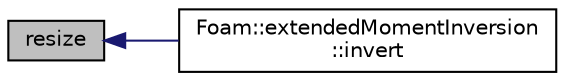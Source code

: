 digraph "resize"
{
  bgcolor="transparent";
  edge [fontname="Helvetica",fontsize="10",labelfontname="Helvetica",labelfontsize="10"];
  node [fontname="Helvetica",fontsize="10",shape=record];
  rankdir="LR";
  Node49 [label="resize",height=0.2,width=0.4,color="black", fillcolor="grey75", style="filled", fontcolor="black"];
  Node49 -> Node50 [dir="back",color="midnightblue",fontsize="10",style="solid",fontname="Helvetica"];
  Node50 [label="Foam::extendedMomentInversion\l::invert",height=0.2,width=0.4,color="black",URL="$a02020.html#a45d56bb3ba42ace7670d4c68707abf5d",tooltip="Invert moments to find weight, abscissae and sigma. "];
}
